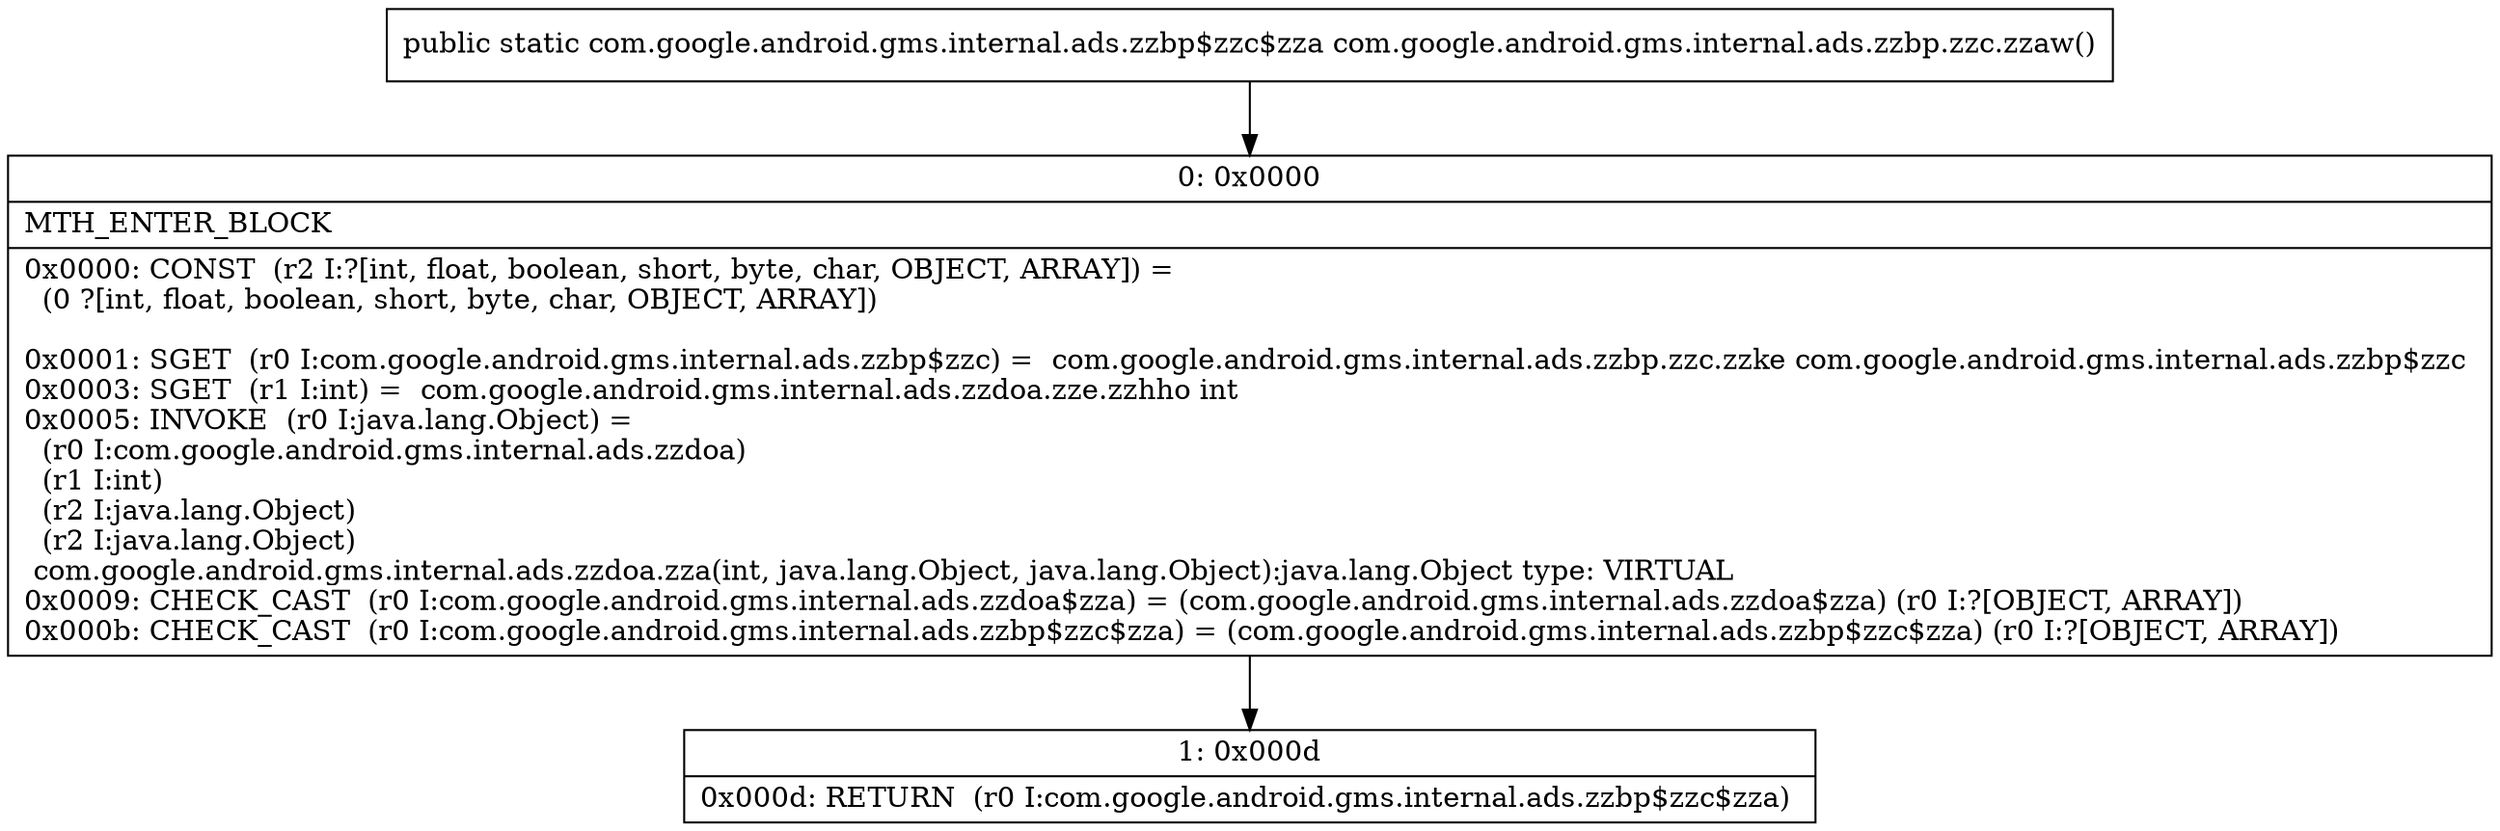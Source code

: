 digraph "CFG forcom.google.android.gms.internal.ads.zzbp.zzc.zzaw()Lcom\/google\/android\/gms\/internal\/ads\/zzbp$zzc$zza;" {
Node_0 [shape=record,label="{0\:\ 0x0000|MTH_ENTER_BLOCK\l|0x0000: CONST  (r2 I:?[int, float, boolean, short, byte, char, OBJECT, ARRAY]) = \l  (0 ?[int, float, boolean, short, byte, char, OBJECT, ARRAY])\l \l0x0001: SGET  (r0 I:com.google.android.gms.internal.ads.zzbp$zzc) =  com.google.android.gms.internal.ads.zzbp.zzc.zzke com.google.android.gms.internal.ads.zzbp$zzc \l0x0003: SGET  (r1 I:int) =  com.google.android.gms.internal.ads.zzdoa.zze.zzhho int \l0x0005: INVOKE  (r0 I:java.lang.Object) = \l  (r0 I:com.google.android.gms.internal.ads.zzdoa)\l  (r1 I:int)\l  (r2 I:java.lang.Object)\l  (r2 I:java.lang.Object)\l com.google.android.gms.internal.ads.zzdoa.zza(int, java.lang.Object, java.lang.Object):java.lang.Object type: VIRTUAL \l0x0009: CHECK_CAST  (r0 I:com.google.android.gms.internal.ads.zzdoa$zza) = (com.google.android.gms.internal.ads.zzdoa$zza) (r0 I:?[OBJECT, ARRAY]) \l0x000b: CHECK_CAST  (r0 I:com.google.android.gms.internal.ads.zzbp$zzc$zza) = (com.google.android.gms.internal.ads.zzbp$zzc$zza) (r0 I:?[OBJECT, ARRAY]) \l}"];
Node_1 [shape=record,label="{1\:\ 0x000d|0x000d: RETURN  (r0 I:com.google.android.gms.internal.ads.zzbp$zzc$zza) \l}"];
MethodNode[shape=record,label="{public static com.google.android.gms.internal.ads.zzbp$zzc$zza com.google.android.gms.internal.ads.zzbp.zzc.zzaw() }"];
MethodNode -> Node_0;
Node_0 -> Node_1;
}

